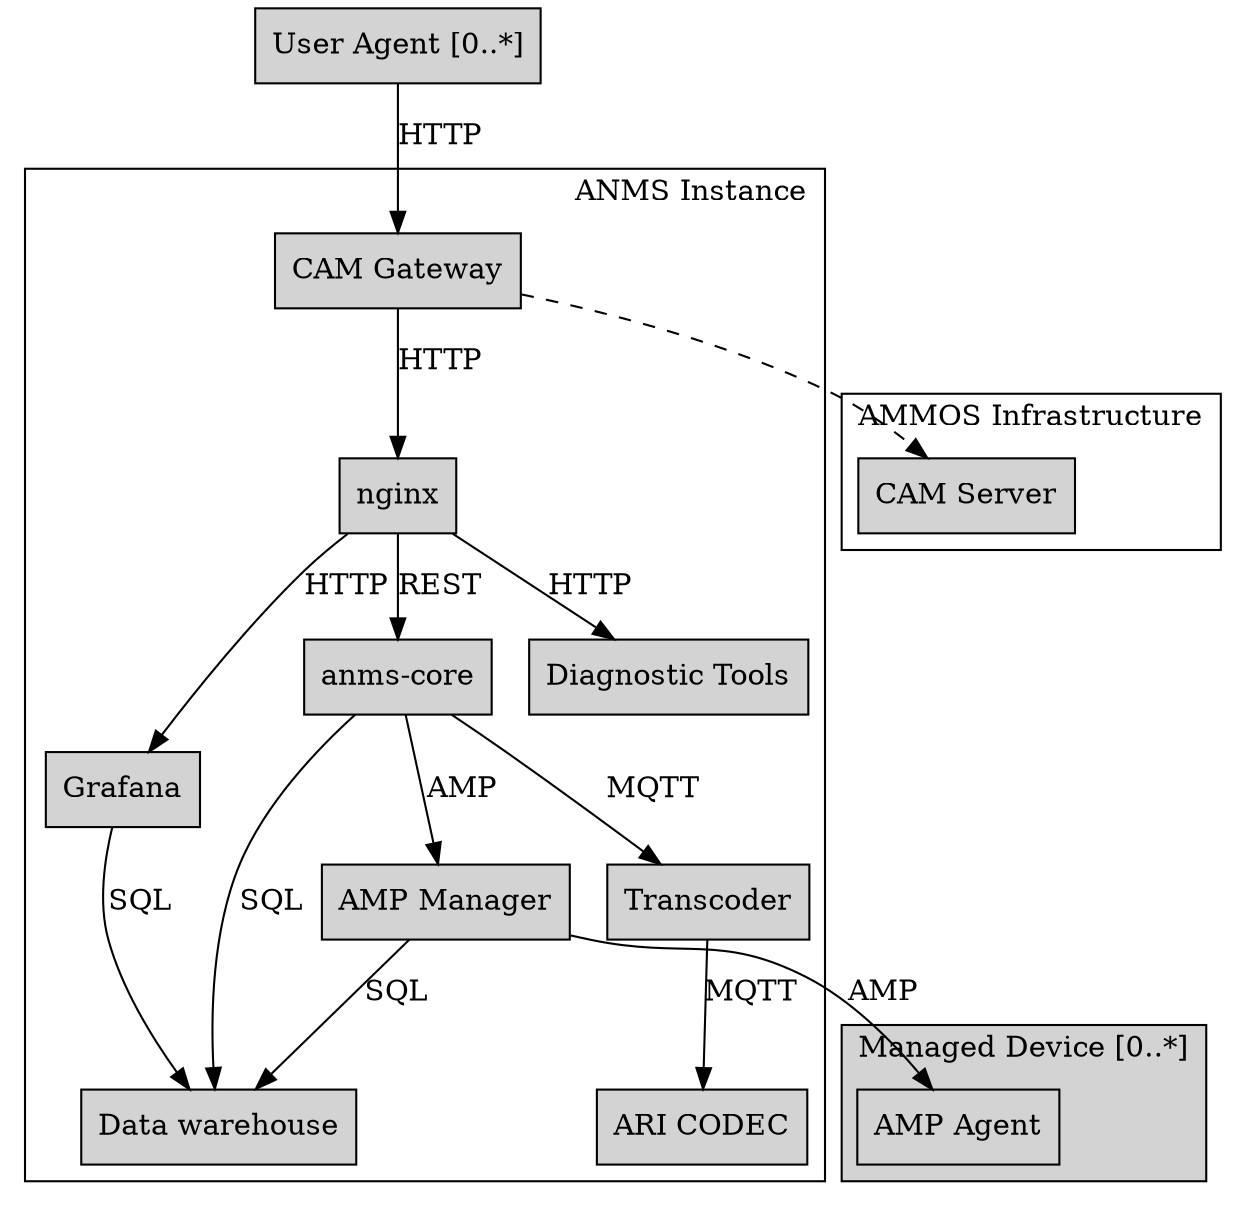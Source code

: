 digraph AMMOS {
  node [shape=box,style=filled];

  subgraph cluster_ANMS {
    label="ANMS Instance";
    labeljust=r;

    authnz [label="CAM Gateway" group=main];
    authnz -> nginx [label="HTTP"];
    
    nginx [group=main];
    anms_core [label="anms-core" group=main];
    transcoder [label="Transcoder"];
    aricodec [label="ARI CODEC"];
    amp_manager [label="AMP Manager"];
    
    nginx -> anms_core [label="REST"];
    anms_core -> dw [label="SQL"];
    anms_core -> amp_manager [label="AMP"];
    anms_core -> transcoder -> aricodec [label="MQTT"];

    grafana [label="Grafana"];
    nginx -> grafana [label="HTTP"];

    diagnostic [label="Diagnostic Tools"];
    nginx -> diagnostic [label="HTTP"];

    dw [label="Data warehouse"];
    amp_manager -> dw [label="SQL"];
    grafana -> dw [label="SQL"];
  }

  subgraph cluster_infra {
    label="AMMOS Infrastructure";
    labeljust=r;

    cam_server [label="CAM Server"];
  }
  authnz -> cam_server [style=dashed];

  user [label="User Agent [0..*]"];
  user -> authnz [label="HTTP"];

  subgraph cluster_agents {
    label="Managed Device [0..*]";
    labeljust=r;
    style=filled;

    amp_agent [label="AMP Agent"];
    amp_manager -> amp_agent [label="AMP"];
  }
}
